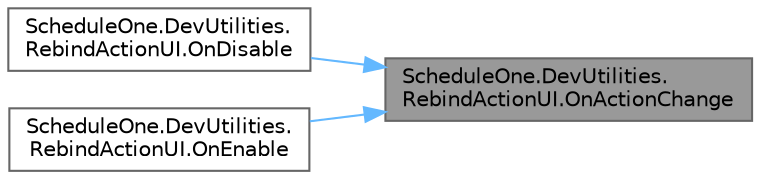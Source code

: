 digraph "ScheduleOne.DevUtilities.RebindActionUI.OnActionChange"
{
 // LATEX_PDF_SIZE
  bgcolor="transparent";
  edge [fontname=Helvetica,fontsize=10,labelfontname=Helvetica,labelfontsize=10];
  node [fontname=Helvetica,fontsize=10,shape=box,height=0.2,width=0.4];
  rankdir="RL";
  Node1 [id="Node000001",label="ScheduleOne.DevUtilities.\lRebindActionUI.OnActionChange",height=0.2,width=0.4,color="gray40", fillcolor="grey60", style="filled", fontcolor="black",tooltip=" "];
  Node1 -> Node2 [id="edge1_Node000001_Node000002",dir="back",color="steelblue1",style="solid",tooltip=" "];
  Node2 [id="Node000002",label="ScheduleOne.DevUtilities.\lRebindActionUI.OnDisable",height=0.2,width=0.4,color="grey40", fillcolor="white", style="filled",URL="$class_schedule_one_1_1_dev_utilities_1_1_rebind_action_u_i.html#a253d505e32794edfcb0a1aad21d31d39",tooltip=" "];
  Node1 -> Node3 [id="edge2_Node000001_Node000003",dir="back",color="steelblue1",style="solid",tooltip=" "];
  Node3 [id="Node000003",label="ScheduleOne.DevUtilities.\lRebindActionUI.OnEnable",height=0.2,width=0.4,color="grey40", fillcolor="white", style="filled",URL="$class_schedule_one_1_1_dev_utilities_1_1_rebind_action_u_i.html#af2744c22aa8327e00686a8891af821b0",tooltip=" "];
}
